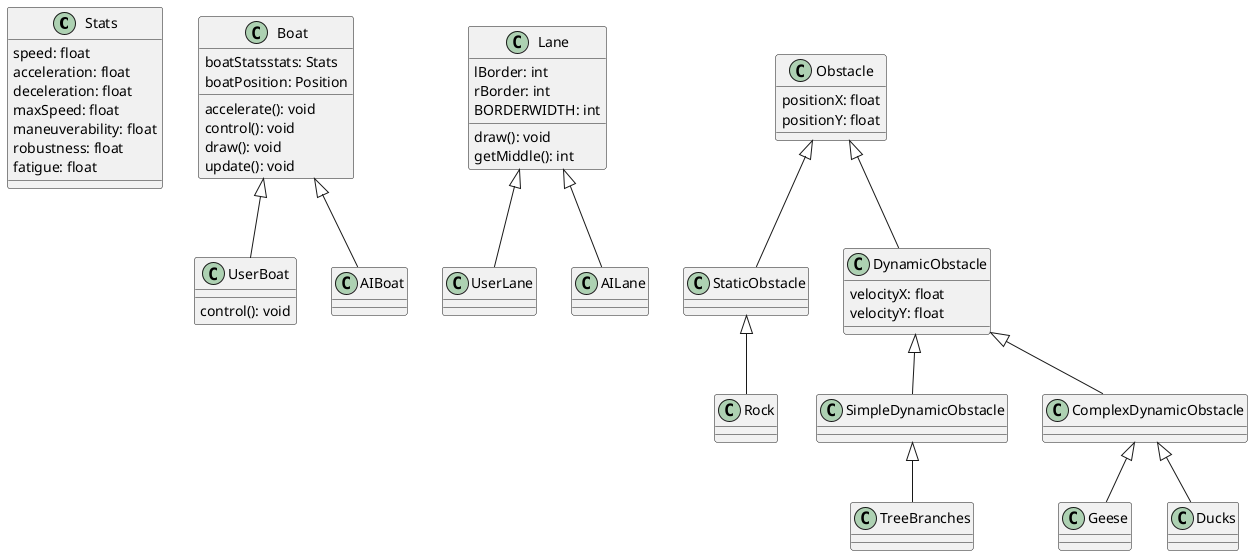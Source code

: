@startuml

class Stats {
    {field} speed: float
            acceleration: float
            deceleration: float
            maxSpeed: float
            maneuverability: float
            robustness: float
            fatigue: float
}

class Boat {
    {field} boatStatsstats: Stats
            boatPosition: Position

    {method} accelerate(): void
    {method} control(): void
    {method} draw(): void
    {method} update(): void


}

class UserBoat {
    {method} control(): void
}

class AIBoat{

}

class Lane {
    {field} lBorder: int
            rBorder: int
            BORDERWIDTH: int

    {method} draw(): void
    {method} getMiddle(): int

}

class UserLane {

}

class AILane {

}

class Obstacle {
    {field} positionX: float
            positionY: float
}

class StaticObstacle {

}

class DynamicObstacle {
    {field} velocityX: float
            velocityY: float

}

class SimpleDynamicObstacle {

}

class ComplexDynamicObstacle {

}

class Rock {
}

class TreeBranches {

}

class Geese {

}

class Ducks {

}

Lane <|-- UserLane
Lane <|-- AILane



Boat <|-- UserBoat
Boat <|-- AIBoat

Obstacle <|-- StaticObstacle
Obstacle <|-- DynamicObstacle
DynamicObstacle <|-- ComplexDynamicObstacle
DynamicObstacle <|-- SimpleDynamicObstacle
StaticObstacle <|-- Rock
SimpleDynamicObstacle <|-- TreeBranches
ComplexDynamicObstacle <|-- Geese
ComplexDynamicObstacle <|-- Ducks


@enduml
